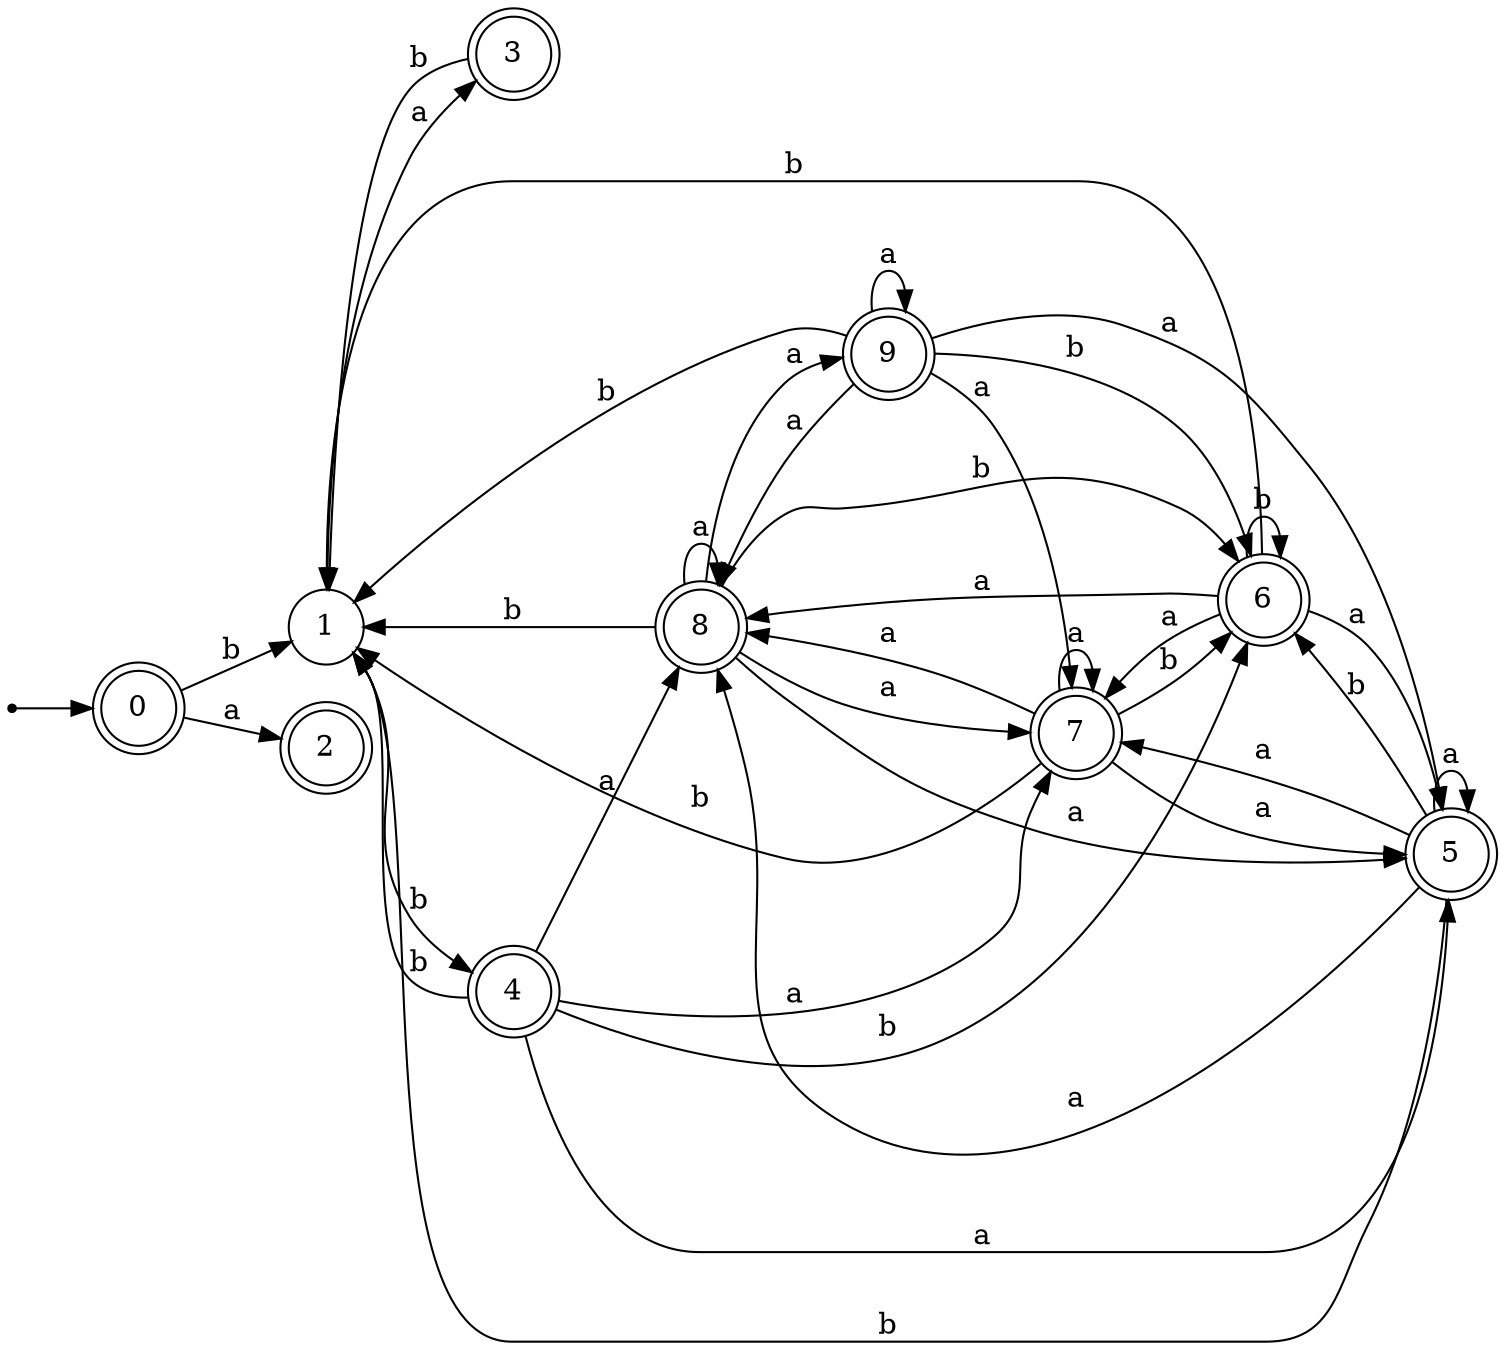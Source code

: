 digraph finite_state_machine {
rankdir=LR;
size="20,20";
node [shape = point]; "dummy0"
node [shape = doublecircle]; "0";"dummy0" -> "0";
node [shape = circle]; "1";
node [shape = doublecircle]; "2";node [shape = doublecircle]; "3";node [shape = doublecircle]; "4";node [shape = doublecircle]; "5";node [shape = doublecircle]; "6";node [shape = doublecircle]; "7";node [shape = doublecircle]; "8";node [shape = doublecircle]; "9";"0" -> "1" [label = "b"];
 "0" -> "2" [label = "a"];
 "1" -> "3" [label = "a"];
 "1" -> "4" [label = "b"];
 "4" -> "8" [label = "a"];
 "4" -> "5" [label = "a"];
 "4" -> "7" [label = "a"];
 "4" -> "1" [label = "b"];
 "4" -> "6" [label = "b"];
 "8" -> "8" [label = "a"];
 "8" -> "9" [label = "a"];
 "8" -> "5" [label = "a"];
 "8" -> "7" [label = "a"];
 "8" -> "1" [label = "b"];
 "8" -> "6" [label = "b"];
 "9" -> "8" [label = "a"];
 "9" -> "9" [label = "a"];
 "9" -> "5" [label = "a"];
 "9" -> "7" [label = "a"];
 "9" -> "1" [label = "b"];
 "9" -> "6" [label = "b"];
 "7" -> "8" [label = "a"];
 "7" -> "5" [label = "a"];
 "7" -> "7" [label = "a"];
 "7" -> "1" [label = "b"];
 "7" -> "6" [label = "b"];
 "6" -> "1" [label = "b"];
 "6" -> "6" [label = "b"];
 "6" -> "8" [label = "a"];
 "6" -> "5" [label = "a"];
 "6" -> "7" [label = "a"];
 "5" -> "8" [label = "a"];
 "5" -> "5" [label = "a"];
 "5" -> "7" [label = "a"];
 "5" -> "1" [label = "b"];
 "5" -> "6" [label = "b"];
 "3" -> "1" [label = "b"];
 }
